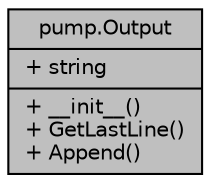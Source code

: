 digraph "pump.Output"
{
  edge [fontname="Helvetica",fontsize="10",labelfontname="Helvetica",labelfontsize="10"];
  node [fontname="Helvetica",fontsize="10",shape=record];
  Node1 [label="{pump.Output\n|+ string\l|+ __init__()\l+ GetLastLine()\l+ Append()\l}",height=0.2,width=0.4,color="black", fillcolor="grey75", style="filled", fontcolor="black"];
}
